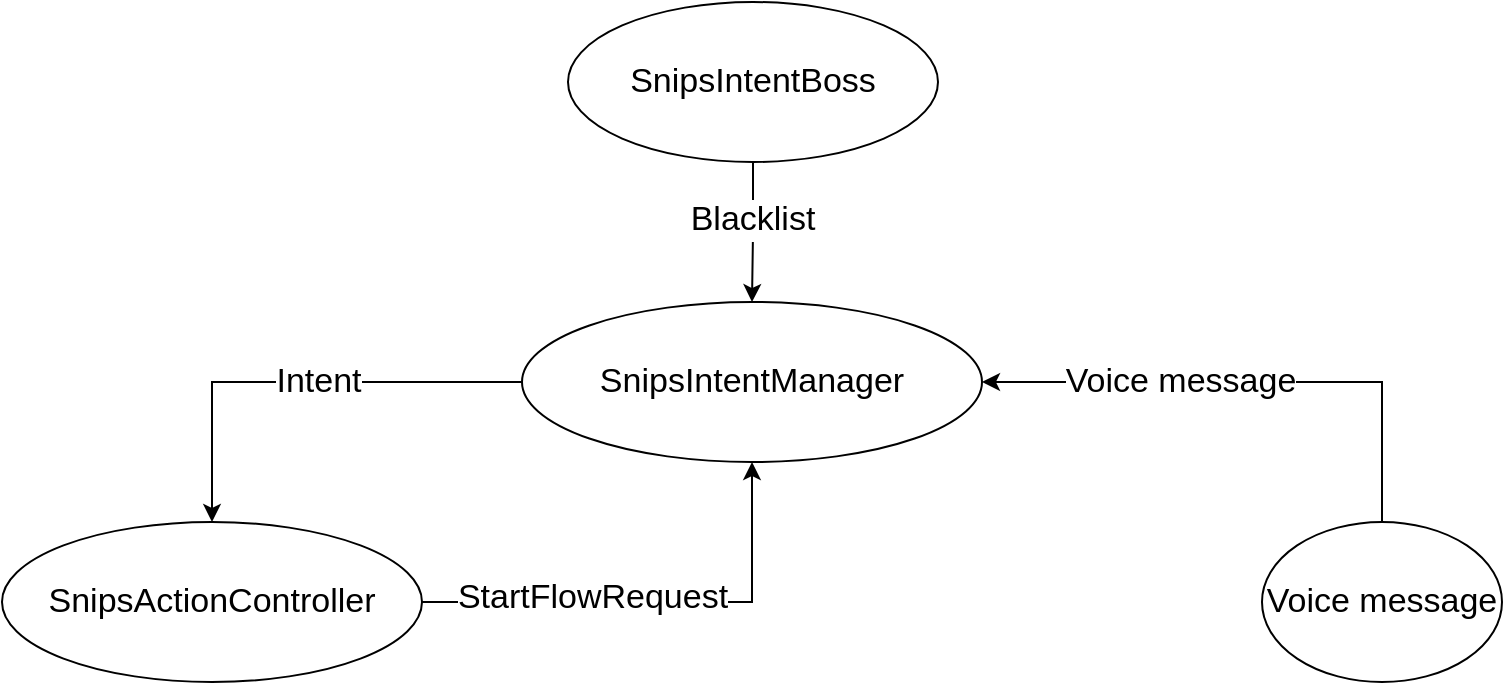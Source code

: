 <mxfile version="15.4.1" type="github">
  <diagram id="AGsUiX0euYqNc1a4Q9fl" name="Page-1">
    <mxGraphModel dx="868" dy="1564" grid="1" gridSize="10" guides="1" tooltips="1" connect="1" arrows="1" fold="1" page="1" pageScale="1" pageWidth="850" pageHeight="1100" math="0" shadow="0">
      <root>
        <mxCell id="0" />
        <mxCell id="1" parent="0" />
        <mxCell id="iOE5hUjKvJGz-ExjCi3M-8" style="edgeStyle=orthogonalEdgeStyle;rounded=0;orthogonalLoop=1;jettySize=auto;html=1;entryX=0.5;entryY=1;entryDx=0;entryDy=0;fontSize=17;" edge="1" parent="1" source="iOE5hUjKvJGz-ExjCi3M-1" target="iOE5hUjKvJGz-ExjCi3M-2">
          <mxGeometry relative="1" as="geometry" />
        </mxCell>
        <mxCell id="iOE5hUjKvJGz-ExjCi3M-9" value="StartFlowRequest" style="edgeLabel;html=1;align=center;verticalAlign=middle;resizable=0;points=[];fontSize=17;" vertex="1" connectable="0" parent="iOE5hUjKvJGz-ExjCi3M-8">
          <mxGeometry x="-0.149" y="2" relative="1" as="geometry">
            <mxPoint x="-15" as="offset" />
          </mxGeometry>
        </mxCell>
        <mxCell id="iOE5hUjKvJGz-ExjCi3M-1" value="&lt;font style=&quot;font-size: 17px&quot;&gt;SnipsActionController&lt;/font&gt;" style="ellipse;whiteSpace=wrap;html=1;" vertex="1" parent="1">
          <mxGeometry x="50" y="180" width="210" height="80" as="geometry" />
        </mxCell>
        <mxCell id="iOE5hUjKvJGz-ExjCi3M-6" style="edgeStyle=orthogonalEdgeStyle;rounded=0;orthogonalLoop=1;jettySize=auto;html=1;fontSize=17;" edge="1" parent="1" source="iOE5hUjKvJGz-ExjCi3M-2" target="iOE5hUjKvJGz-ExjCi3M-1">
          <mxGeometry relative="1" as="geometry" />
        </mxCell>
        <mxCell id="iOE5hUjKvJGz-ExjCi3M-7" value="Intent" style="edgeLabel;html=1;align=center;verticalAlign=middle;resizable=0;points=[];fontSize=17;" vertex="1" connectable="0" parent="iOE5hUjKvJGz-ExjCi3M-6">
          <mxGeometry x="-0.089" relative="1" as="geometry">
            <mxPoint as="offset" />
          </mxGeometry>
        </mxCell>
        <mxCell id="iOE5hUjKvJGz-ExjCi3M-2" value="SnipsIntentManager" style="ellipse;whiteSpace=wrap;html=1;fontSize=17;" vertex="1" parent="1">
          <mxGeometry x="310" y="70" width="230" height="80" as="geometry" />
        </mxCell>
        <mxCell id="iOE5hUjKvJGz-ExjCi3M-4" style="edgeStyle=orthogonalEdgeStyle;rounded=0;orthogonalLoop=1;jettySize=auto;html=1;entryX=1;entryY=0.5;entryDx=0;entryDy=0;fontSize=17;" edge="1" parent="1" source="iOE5hUjKvJGz-ExjCi3M-3" target="iOE5hUjKvJGz-ExjCi3M-2">
          <mxGeometry relative="1" as="geometry">
            <Array as="points">
              <mxPoint x="740" y="110" />
            </Array>
          </mxGeometry>
        </mxCell>
        <mxCell id="iOE5hUjKvJGz-ExjCi3M-5" value="Voice message" style="edgeLabel;html=1;align=center;verticalAlign=middle;resizable=0;points=[];fontSize=17;" vertex="1" connectable="0" parent="iOE5hUjKvJGz-ExjCi3M-4">
          <mxGeometry x="0.267" relative="1" as="geometry">
            <mxPoint as="offset" />
          </mxGeometry>
        </mxCell>
        <mxCell id="iOE5hUjKvJGz-ExjCi3M-3" value="Voice message" style="ellipse;whiteSpace=wrap;html=1;fontSize=17;" vertex="1" parent="1">
          <mxGeometry x="680" y="180" width="120" height="80" as="geometry" />
        </mxCell>
        <mxCell id="iOE5hUjKvJGz-ExjCi3M-11" style="edgeStyle=orthogonalEdgeStyle;rounded=0;orthogonalLoop=1;jettySize=auto;html=1;fontSize=17;" edge="1" parent="1" source="iOE5hUjKvJGz-ExjCi3M-10" target="iOE5hUjKvJGz-ExjCi3M-2">
          <mxGeometry relative="1" as="geometry" />
        </mxCell>
        <mxCell id="iOE5hUjKvJGz-ExjCi3M-12" value="Blacklist" style="edgeLabel;html=1;align=center;verticalAlign=middle;resizable=0;points=[];fontSize=17;" vertex="1" connectable="0" parent="iOE5hUjKvJGz-ExjCi3M-11">
          <mxGeometry x="-0.178" y="-1" relative="1" as="geometry">
            <mxPoint as="offset" />
          </mxGeometry>
        </mxCell>
        <mxCell id="iOE5hUjKvJGz-ExjCi3M-10" value="SnipsIntentBoss" style="ellipse;whiteSpace=wrap;html=1;fontSize=17;" vertex="1" parent="1">
          <mxGeometry x="333" y="-80" width="185" height="80" as="geometry" />
        </mxCell>
      </root>
    </mxGraphModel>
  </diagram>
</mxfile>

